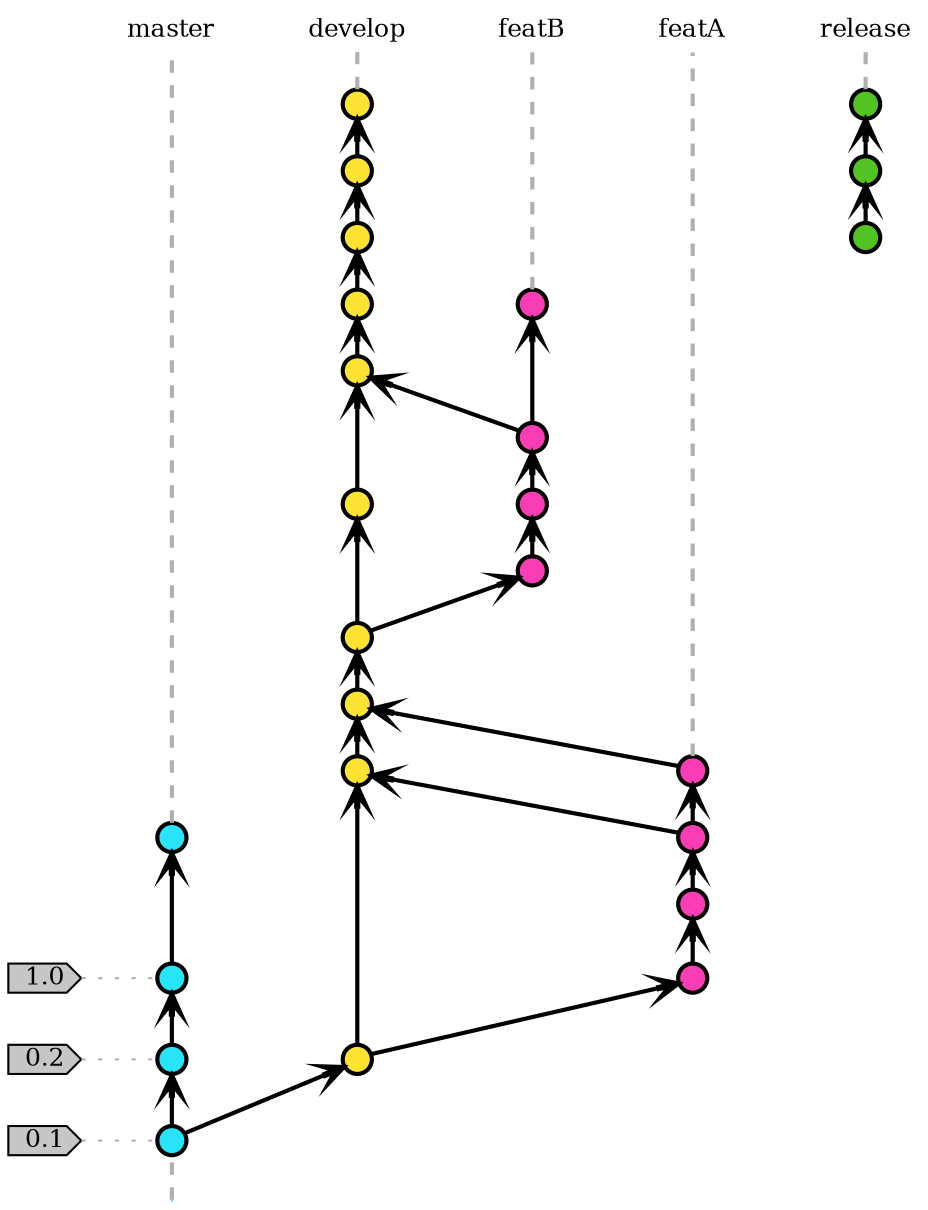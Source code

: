 strict digraph git {
    rankdir="BT"; nodesep=0.5; ranksep=0.25; splines=line; forcelabels=false;

    // general
    node [style=filled, color="black", fontcolor="black", font="Consolas", fontsize="12pt" ];
    edge [arrowhead=vee, color="black", penwidth=2];

    // branch
    node [fixedsize=false, penwidth=0, fillcolor=none, shape=none, width=0, height=0, margin="0.05"];
    subgraph {
        rank=sink;
        master [label="master", group="master"];
    }
    subgraph {
        rank=sink;
        release [label="release", group="release"];
    }
    subgraph {
        rank=sink;
        develop [label="develop", group="develop"];
    }
    subgraph {
        rank=sink;
        featA [label="featA", group="featA"];
    }
    subgraph {
        rank=sink;
        featB [label="featB", group="featB"];
    }

    // tags
    node [shape=cds, fixedsize=false, fillcolor="#C6C6C6", penwidth=1, margin="0.11,0.055"]
    tag1 [label="0.1"]
    tag2 [label="0.2"]
    tag3 [label="1.0"]


    // graph
    node [width=0.2, height=0.2, fixedsize=true, label="", margin="0.11,0.055", shape=circle, penwidth=2, fillcolor="#FF0000"]

    // branches
    subgraph {
        node  [group="master", fillcolor="#27E4F9"];
        mst1; mst2; mst3; mst4;
        subgraph {
            rank=source;
            init [label="", width=0, height=0, penwidth=0];
        }
        init -> mst1 [color="#b0b0b0", style=dashed, arrowhead=none ];
        mst1 -> mst2 -> mst3 -> mst4;
        mst4 -> master [color="#b0b0b0", style=dashed, arrowhead=none ];
    }

    subgraph {
        node  [group="release", fillcolor="#52C322"];
        rc1; rc2; rc3;
        rc1 -> rc2 -> rc3;
        rc3 -> release [color="#b0b0b0", style=dashed, arrowhead=none];
    }

    subgraph {
        node  [group="develop", fillcolor="#FFE333"];
        dev1; dev2; dev3; dev4; dev5; dev6; dev7; dev8; dev9; dev10;
        dev1 -> dev2 -> dev3 -> dev4 -> dev5 -> dev6 -> dev7 -> dev8 -> dev9 -> dev10;
        dev10 -> develop [color="#b0b0b0", style=dashed, arrowhead=none ];
    }

    subgraph {
        node  [group="featA", fillcolor="#FB3DB5"];
        fa1; fa2; fa3; fa4;
        fa1 -> fa2 -> fa3 -> fa4;
        fa4 -> featA [color="#b0b0b0", style=dashed, arrowhead=none];

    }

    subgraph {
        node  [group="featB", fillcolor="#FB3DB5"];
        fb1; fb2; fb3; fb4;
        fb1 -> fb2 -> fb3 -> fb4;
        fb4 -> featB [color="#b0b0b0", style=dashed, arrowhead=none];
    }

    // merge
    mst1 -> dev1;
    dev1 -> fa1;
    dev4 -> fb1;
    fa3 -> dev2;
    fa4 -> dev3;
    fb3 -> dev6;

    // tags connections
    edge [color="#b0b0b0", style=dotted, len=0.3, arrowhead=none, penwidth=1];
    subgraph  {
        rank="same";
        tag1 -> mst1;
    }
    subgraph  {
        rank="same";
        tag2 -> mst2;
    }
    subgraph  {
        rank="same";
        tag3 -> mst3;
    }
}
